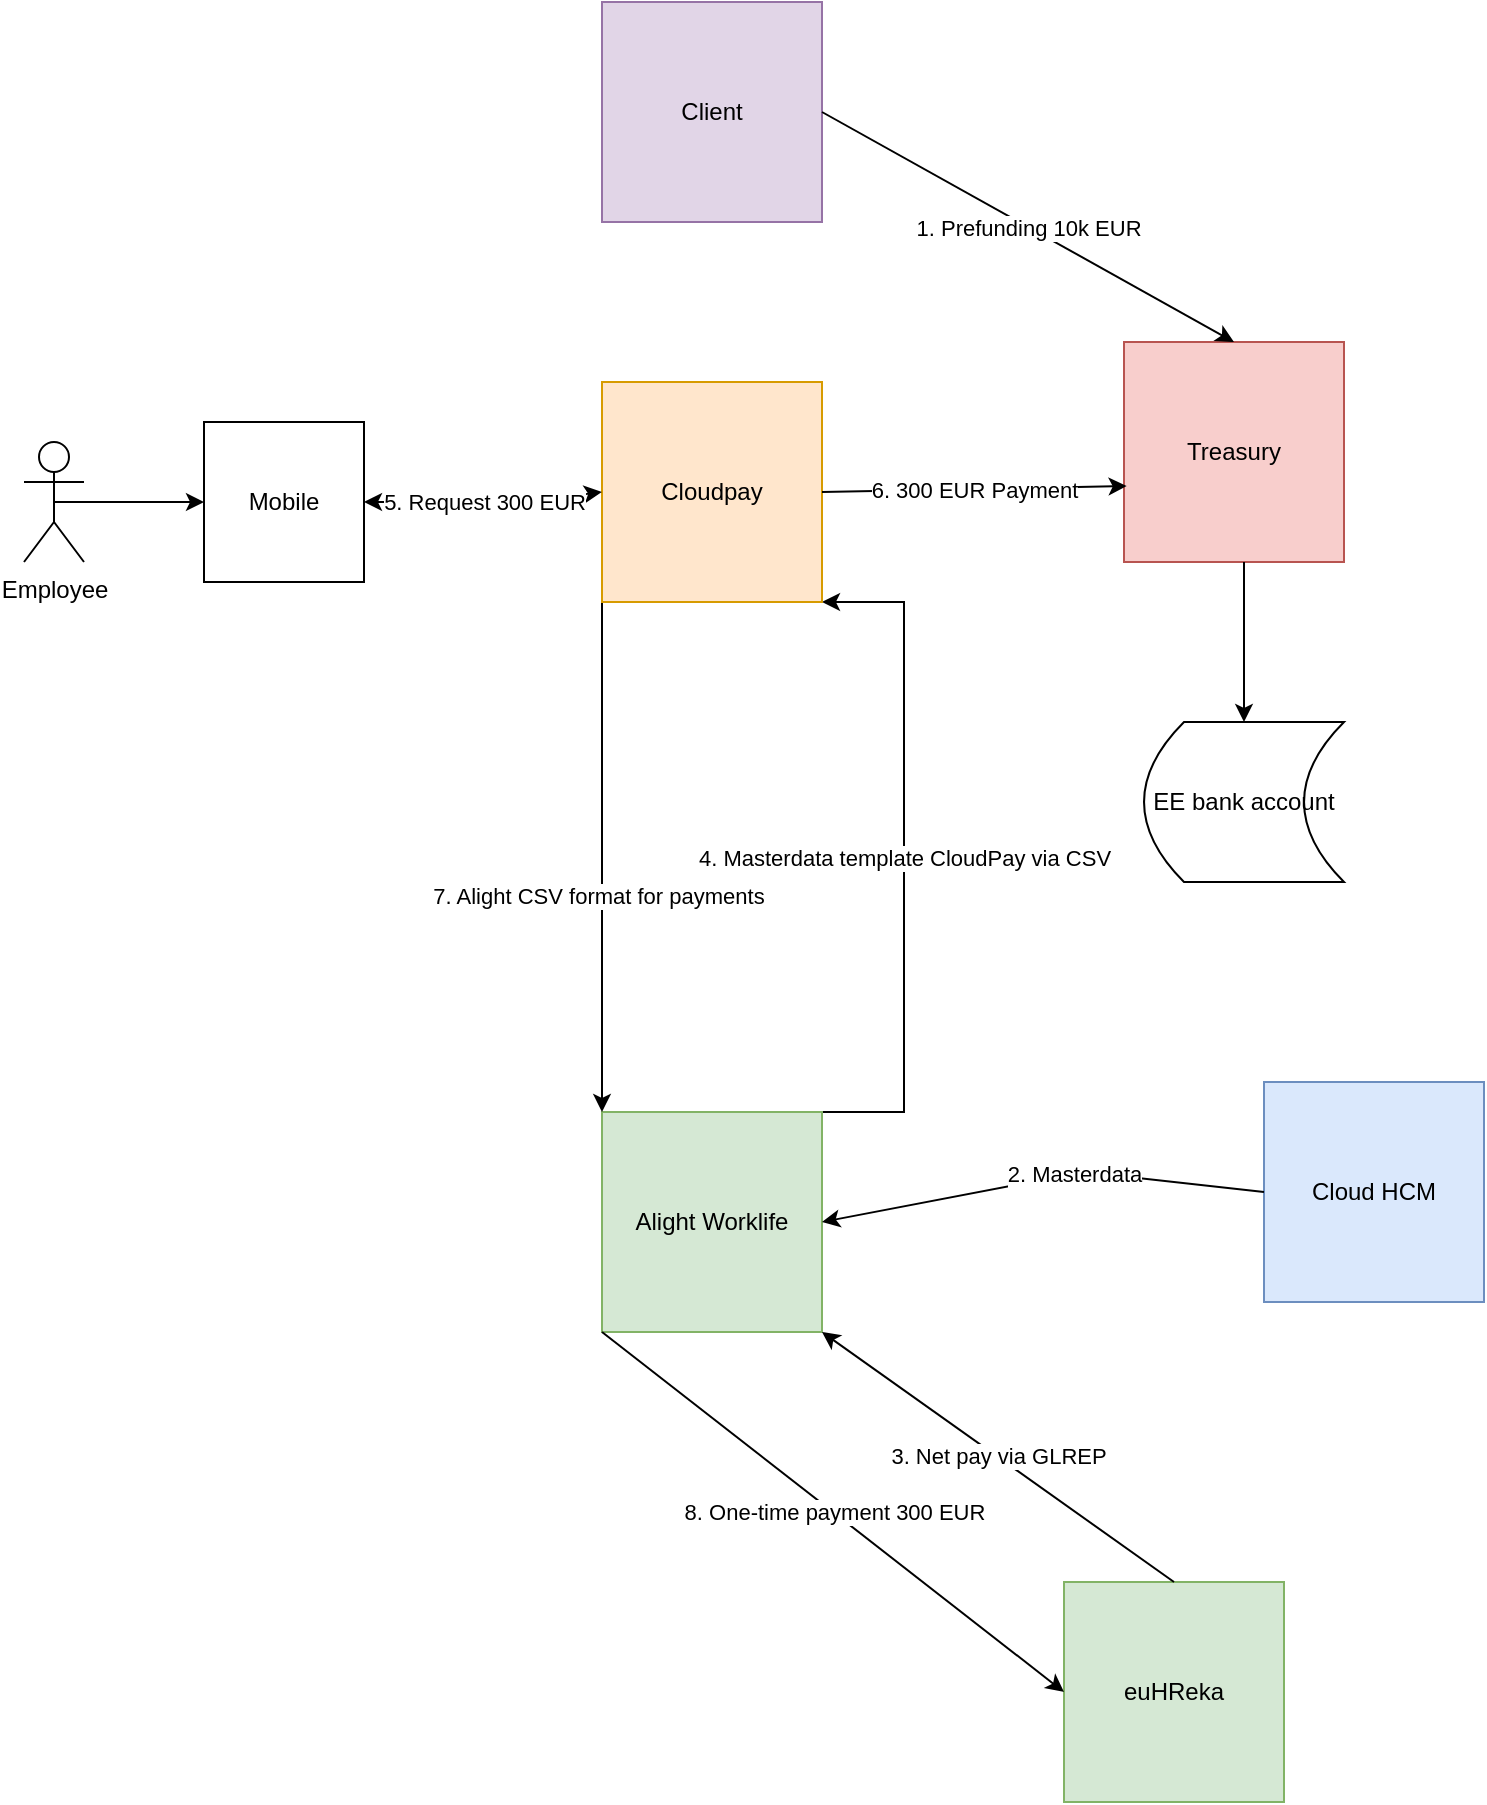 <mxfile version="21.5.0" type="github">
  <diagram id="C5RBs43oDa-KdzZeNtuy" name="Page-1">
    <mxGraphModel dx="2074" dy="1156" grid="1" gridSize="10" guides="1" tooltips="1" connect="1" arrows="1" fold="1" page="1" pageScale="1" pageWidth="827" pageHeight="1169" math="0" shadow="0">
      <root>
        <mxCell id="WIyWlLk6GJQsqaUBKTNV-0" />
        <mxCell id="WIyWlLk6GJQsqaUBKTNV-1" parent="WIyWlLk6GJQsqaUBKTNV-0" />
        <mxCell id="XVaiRrnZFwYxVquTgiIP-16" value="4. Masterdata template CloudPay via CSV" style="edgeStyle=orthogonalEdgeStyle;rounded=0;orthogonalLoop=1;jettySize=auto;html=1;exitX=1;exitY=0;exitDx=0;exitDy=0;entryX=1;entryY=1;entryDx=0;entryDy=0;" parent="WIyWlLk6GJQsqaUBKTNV-1" source="XVaiRrnZFwYxVquTgiIP-0" target="XVaiRrnZFwYxVquTgiIP-8" edge="1">
          <mxGeometry relative="1" as="geometry">
            <Array as="points">
              <mxPoint x="510" y="585" />
              <mxPoint x="510" y="330" />
            </Array>
          </mxGeometry>
        </mxCell>
        <mxCell id="XVaiRrnZFwYxVquTgiIP-0" value="Alight Worklife" style="whiteSpace=wrap;html=1;aspect=fixed;fillColor=#d5e8d4;strokeColor=#82b366;" parent="WIyWlLk6GJQsqaUBKTNV-1" vertex="1">
          <mxGeometry x="359" y="585" width="110" height="110" as="geometry" />
        </mxCell>
        <mxCell id="XVaiRrnZFwYxVquTgiIP-1" value="euHReka" style="whiteSpace=wrap;html=1;aspect=fixed;fillColor=#d5e8d4;strokeColor=#82b366;" parent="WIyWlLk6GJQsqaUBKTNV-1" vertex="1">
          <mxGeometry x="590" y="820" width="110" height="110" as="geometry" />
        </mxCell>
        <mxCell id="XVaiRrnZFwYxVquTgiIP-2" value="Employee" style="shape=umlActor;verticalLabelPosition=bottom;verticalAlign=top;html=1;outlineConnect=0;" parent="WIyWlLk6GJQsqaUBKTNV-1" vertex="1">
          <mxGeometry x="70" y="250" width="30" height="60" as="geometry" />
        </mxCell>
        <mxCell id="XVaiRrnZFwYxVquTgiIP-4" value="Cloud HCM" style="whiteSpace=wrap;html=1;aspect=fixed;fillColor=#dae8fc;strokeColor=#6c8ebf;" parent="WIyWlLk6GJQsqaUBKTNV-1" vertex="1">
          <mxGeometry x="690" y="570" width="110" height="110" as="geometry" />
        </mxCell>
        <mxCell id="XVaiRrnZFwYxVquTgiIP-5" value="" style="endArrow=classic;html=1;rounded=0;exitX=0;exitY=0.5;exitDx=0;exitDy=0;entryX=1;entryY=0.5;entryDx=0;entryDy=0;" parent="WIyWlLk6GJQsqaUBKTNV-1" source="XVaiRrnZFwYxVquTgiIP-4" target="XVaiRrnZFwYxVquTgiIP-0" edge="1">
          <mxGeometry width="50" height="50" relative="1" as="geometry">
            <mxPoint x="390" y="610" as="sourcePoint" />
            <mxPoint x="500" y="530" as="targetPoint" />
            <Array as="points">
              <mxPoint x="600" y="615" />
            </Array>
          </mxGeometry>
        </mxCell>
        <mxCell id="XVaiRrnZFwYxVquTgiIP-6" value="2. Masterdata" style="edgeLabel;html=1;align=center;verticalAlign=middle;resizable=0;points=[];" parent="XVaiRrnZFwYxVquTgiIP-5" vertex="1" connectable="0">
          <mxGeometry x="-0.142" relative="1" as="geometry">
            <mxPoint as="offset" />
          </mxGeometry>
        </mxCell>
        <mxCell id="XVaiRrnZFwYxVquTgiIP-7" value="3. Net pay via GLREP" style="endArrow=classic;html=1;rounded=0;exitX=0.5;exitY=0;exitDx=0;exitDy=0;entryX=1;entryY=1;entryDx=0;entryDy=0;" parent="WIyWlLk6GJQsqaUBKTNV-1" source="XVaiRrnZFwYxVquTgiIP-1" target="XVaiRrnZFwYxVquTgiIP-0" edge="1">
          <mxGeometry width="50" height="50" relative="1" as="geometry">
            <mxPoint x="390" y="610" as="sourcePoint" />
            <mxPoint x="470" y="570" as="targetPoint" />
          </mxGeometry>
        </mxCell>
        <mxCell id="XVaiRrnZFwYxVquTgiIP-19" style="edgeStyle=orthogonalEdgeStyle;rounded=0;orthogonalLoop=1;jettySize=auto;html=1;exitX=0;exitY=1;exitDx=0;exitDy=0;entryX=0;entryY=0;entryDx=0;entryDy=0;" parent="WIyWlLk6GJQsqaUBKTNV-1" source="XVaiRrnZFwYxVquTgiIP-8" target="XVaiRrnZFwYxVquTgiIP-0" edge="1">
          <mxGeometry relative="1" as="geometry" />
        </mxCell>
        <mxCell id="XVaiRrnZFwYxVquTgiIP-20" value="7. Alight CSV format for payments" style="edgeLabel;html=1;align=center;verticalAlign=middle;resizable=0;points=[];" parent="XVaiRrnZFwYxVquTgiIP-19" vertex="1" connectable="0">
          <mxGeometry x="0.149" y="-2" relative="1" as="geometry">
            <mxPoint as="offset" />
          </mxGeometry>
        </mxCell>
        <mxCell id="XVaiRrnZFwYxVquTgiIP-8" value="Cloudpay" style="whiteSpace=wrap;html=1;aspect=fixed;fillColor=#ffe6cc;strokeColor=#d79b00;" parent="WIyWlLk6GJQsqaUBKTNV-1" vertex="1">
          <mxGeometry x="359" y="220" width="110" height="110" as="geometry" />
        </mxCell>
        <mxCell id="XVaiRrnZFwYxVquTgiIP-9" value="Treasury" style="whiteSpace=wrap;html=1;aspect=fixed;fillColor=#f8cecc;strokeColor=#b85450;" parent="WIyWlLk6GJQsqaUBKTNV-1" vertex="1">
          <mxGeometry x="620" y="200" width="110" height="110" as="geometry" />
        </mxCell>
        <mxCell id="XVaiRrnZFwYxVquTgiIP-10" value="6. 300 EUR Payment" style="endArrow=classic;html=1;rounded=0;entryX=0.012;entryY=0.655;entryDx=0;entryDy=0;entryPerimeter=0;exitX=1;exitY=0.5;exitDx=0;exitDy=0;" parent="WIyWlLk6GJQsqaUBKTNV-1" source="XVaiRrnZFwYxVquTgiIP-8" target="XVaiRrnZFwYxVquTgiIP-9" edge="1">
          <mxGeometry width="50" height="50" relative="1" as="geometry">
            <mxPoint x="470" y="270" as="sourcePoint" />
            <mxPoint x="440" y="560" as="targetPoint" />
            <Array as="points" />
          </mxGeometry>
        </mxCell>
        <mxCell id="XVaiRrnZFwYxVquTgiIP-12" value="Mobile" style="whiteSpace=wrap;html=1;aspect=fixed;" parent="WIyWlLk6GJQsqaUBKTNV-1" vertex="1">
          <mxGeometry x="160" y="240" width="80" height="80" as="geometry" />
        </mxCell>
        <mxCell id="XVaiRrnZFwYxVquTgiIP-14" value="" style="endArrow=classic;html=1;rounded=0;exitX=0.5;exitY=0.5;exitDx=0;exitDy=0;exitPerimeter=0;entryX=0;entryY=0.5;entryDx=0;entryDy=0;" parent="WIyWlLk6GJQsqaUBKTNV-1" source="XVaiRrnZFwYxVquTgiIP-2" target="XVaiRrnZFwYxVquTgiIP-12" edge="1">
          <mxGeometry width="50" height="50" relative="1" as="geometry">
            <mxPoint x="390" y="610" as="sourcePoint" />
            <mxPoint x="440" y="560" as="targetPoint" />
          </mxGeometry>
        </mxCell>
        <mxCell id="XVaiRrnZFwYxVquTgiIP-17" value="5. Request 300 EUR" style="endArrow=classic;startArrow=classic;html=1;rounded=0;entryX=0;entryY=0.5;entryDx=0;entryDy=0;exitX=1;exitY=0.5;exitDx=0;exitDy=0;" parent="WIyWlLk6GJQsqaUBKTNV-1" source="XVaiRrnZFwYxVquTgiIP-12" target="XVaiRrnZFwYxVquTgiIP-8" edge="1">
          <mxGeometry width="50" height="50" relative="1" as="geometry">
            <mxPoint x="280" y="280" as="sourcePoint" />
            <mxPoint x="330" y="230" as="targetPoint" />
            <Array as="points">
              <mxPoint x="320" y="280" />
            </Array>
          </mxGeometry>
        </mxCell>
        <mxCell id="XVaiRrnZFwYxVquTgiIP-22" value="Client" style="whiteSpace=wrap;html=1;aspect=fixed;fillColor=#e1d5e7;strokeColor=#9673a6;" parent="WIyWlLk6GJQsqaUBKTNV-1" vertex="1">
          <mxGeometry x="359" y="30" width="110" height="110" as="geometry" />
        </mxCell>
        <mxCell id="XVaiRrnZFwYxVquTgiIP-23" value="1. Prefunding 10k EUR" style="endArrow=classic;html=1;rounded=0;exitX=1;exitY=0.5;exitDx=0;exitDy=0;entryX=0.5;entryY=0;entryDx=0;entryDy=0;" parent="WIyWlLk6GJQsqaUBKTNV-1" source="XVaiRrnZFwYxVquTgiIP-22" target="XVaiRrnZFwYxVquTgiIP-9" edge="1">
          <mxGeometry width="50" height="50" relative="1" as="geometry">
            <mxPoint x="390" y="610" as="sourcePoint" />
            <mxPoint x="440" y="560" as="targetPoint" />
          </mxGeometry>
        </mxCell>
        <mxCell id="XVaiRrnZFwYxVquTgiIP-24" value="8. One-time payment 300 EUR" style="endArrow=classic;html=1;rounded=0;exitX=0;exitY=1;exitDx=0;exitDy=0;entryX=0;entryY=0.5;entryDx=0;entryDy=0;" parent="WIyWlLk6GJQsqaUBKTNV-1" source="XVaiRrnZFwYxVquTgiIP-0" target="XVaiRrnZFwYxVquTgiIP-1" edge="1">
          <mxGeometry width="50" height="50" relative="1" as="geometry">
            <mxPoint x="390" y="610" as="sourcePoint" />
            <mxPoint x="440" y="560" as="targetPoint" />
          </mxGeometry>
        </mxCell>
        <mxCell id="XVaiRrnZFwYxVquTgiIP-25" value="EE bank account" style="shape=dataStorage;whiteSpace=wrap;html=1;fixedSize=1;" parent="WIyWlLk6GJQsqaUBKTNV-1" vertex="1">
          <mxGeometry x="630" y="390" width="100" height="80" as="geometry" />
        </mxCell>
        <mxCell id="XVaiRrnZFwYxVquTgiIP-26" value="" style="endArrow=classic;html=1;rounded=0;entryX=0.5;entryY=0;entryDx=0;entryDy=0;" parent="WIyWlLk6GJQsqaUBKTNV-1" target="XVaiRrnZFwYxVquTgiIP-25" edge="1">
          <mxGeometry width="50" height="50" relative="1" as="geometry">
            <mxPoint x="680" y="310" as="sourcePoint" />
            <mxPoint x="730" y="260" as="targetPoint" />
          </mxGeometry>
        </mxCell>
      </root>
    </mxGraphModel>
  </diagram>
</mxfile>
